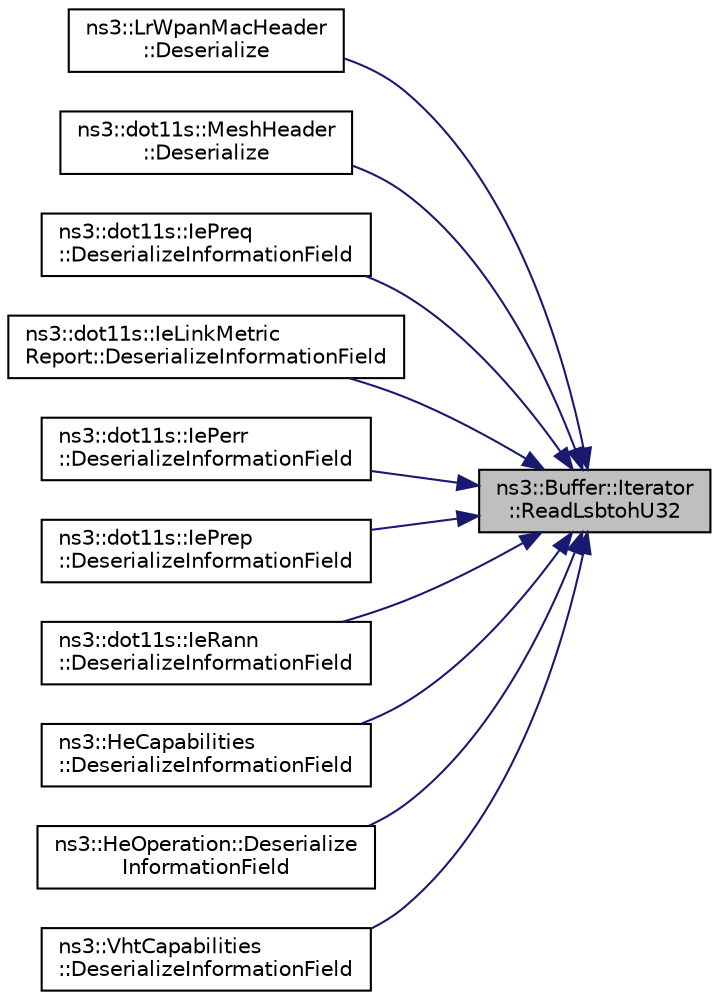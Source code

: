 digraph "ns3::Buffer::Iterator::ReadLsbtohU32"
{
 // LATEX_PDF_SIZE
  edge [fontname="Helvetica",fontsize="10",labelfontname="Helvetica",labelfontsize="10"];
  node [fontname="Helvetica",fontsize="10",shape=record];
  rankdir="RL";
  Node1 [label="ns3::Buffer::Iterator\l::ReadLsbtohU32",height=0.2,width=0.4,color="black", fillcolor="grey75", style="filled", fontcolor="black",tooltip=" "];
  Node1 -> Node2 [dir="back",color="midnightblue",fontsize="10",style="solid",fontname="Helvetica"];
  Node2 [label="ns3::LrWpanMacHeader\l::Deserialize",height=0.2,width=0.4,color="black", fillcolor="white", style="filled",URL="$classns3_1_1_lr_wpan_mac_header.html#aab33c3f99445389aba5e08b45189c873",tooltip=" "];
  Node1 -> Node3 [dir="back",color="midnightblue",fontsize="10",style="solid",fontname="Helvetica"];
  Node3 [label="ns3::dot11s::MeshHeader\l::Deserialize",height=0.2,width=0.4,color="black", fillcolor="white", style="filled",URL="$classns3_1_1dot11s_1_1_mesh_header.html#ae1d5bb8426d5bb59885db11f699f436c",tooltip=" "];
  Node1 -> Node4 [dir="back",color="midnightblue",fontsize="10",style="solid",fontname="Helvetica"];
  Node4 [label="ns3::dot11s::IePreq\l::DeserializeInformationField",height=0.2,width=0.4,color="black", fillcolor="white", style="filled",URL="$classns3_1_1dot11s_1_1_ie_preq.html#a74e347ed4ea479edd313986c89ba33d2",tooltip="Deserialize information (i.e., the body of the IE, not including the Element ID and length octets)"];
  Node1 -> Node5 [dir="back",color="midnightblue",fontsize="10",style="solid",fontname="Helvetica"];
  Node5 [label="ns3::dot11s::IeLinkMetric\lReport::DeserializeInformationField",height=0.2,width=0.4,color="black", fillcolor="white", style="filled",URL="$classns3_1_1dot11s_1_1_ie_link_metric_report.html#a79315f0a48dd8df7a183889d7f63d7d6",tooltip="Deserialize information (i.e., the body of the IE, not including the Element ID and length octets)"];
  Node1 -> Node6 [dir="back",color="midnightblue",fontsize="10",style="solid",fontname="Helvetica"];
  Node6 [label="ns3::dot11s::IePerr\l::DeserializeInformationField",height=0.2,width=0.4,color="black", fillcolor="white", style="filled",URL="$classns3_1_1dot11s_1_1_ie_perr.html#a1fbb240ad4b0dfc2a7b93b917016cc88",tooltip="Deserialize information (i.e., the body of the IE, not including the Element ID and length octets)"];
  Node1 -> Node7 [dir="back",color="midnightblue",fontsize="10",style="solid",fontname="Helvetica"];
  Node7 [label="ns3::dot11s::IePrep\l::DeserializeInformationField",height=0.2,width=0.4,color="black", fillcolor="white", style="filled",URL="$classns3_1_1dot11s_1_1_ie_prep.html#a08947daf4588697d23cb60c8fe7b765a",tooltip="Deserialize information (i.e., the body of the IE, not including the Element ID and length octets)"];
  Node1 -> Node8 [dir="back",color="midnightblue",fontsize="10",style="solid",fontname="Helvetica"];
  Node8 [label="ns3::dot11s::IeRann\l::DeserializeInformationField",height=0.2,width=0.4,color="black", fillcolor="white", style="filled",URL="$classns3_1_1dot11s_1_1_ie_rann.html#a5561ca960fd8728857042b0ccb8dc6eb",tooltip="Deserialize information (i.e., the body of the IE, not including the Element ID and length octets)"];
  Node1 -> Node9 [dir="back",color="midnightblue",fontsize="10",style="solid",fontname="Helvetica"];
  Node9 [label="ns3::HeCapabilities\l::DeserializeInformationField",height=0.2,width=0.4,color="black", fillcolor="white", style="filled",URL="$classns3_1_1_he_capabilities.html#abe136c82493c270542f2dec0c7f2c849",tooltip="Deserialize information (i.e., the body of the IE, not including the Element ID and length octets)"];
  Node1 -> Node10 [dir="back",color="midnightblue",fontsize="10",style="solid",fontname="Helvetica"];
  Node10 [label="ns3::HeOperation::Deserialize\lInformationField",height=0.2,width=0.4,color="black", fillcolor="white", style="filled",URL="$classns3_1_1_he_operation.html#aa65c5d06e02d1218e70bb3bf92d56f74",tooltip="Deserialize information (i.e., the body of the IE, not including the Element ID and length octets)"];
  Node1 -> Node11 [dir="back",color="midnightblue",fontsize="10",style="solid",fontname="Helvetica"];
  Node11 [label="ns3::VhtCapabilities\l::DeserializeInformationField",height=0.2,width=0.4,color="black", fillcolor="white", style="filled",URL="$classns3_1_1_vht_capabilities.html#a74e180ae128b0649a30c9ba7a718049f",tooltip="Deserialize information (i.e., the body of the IE, not including the Element ID and length octets)"];
}
